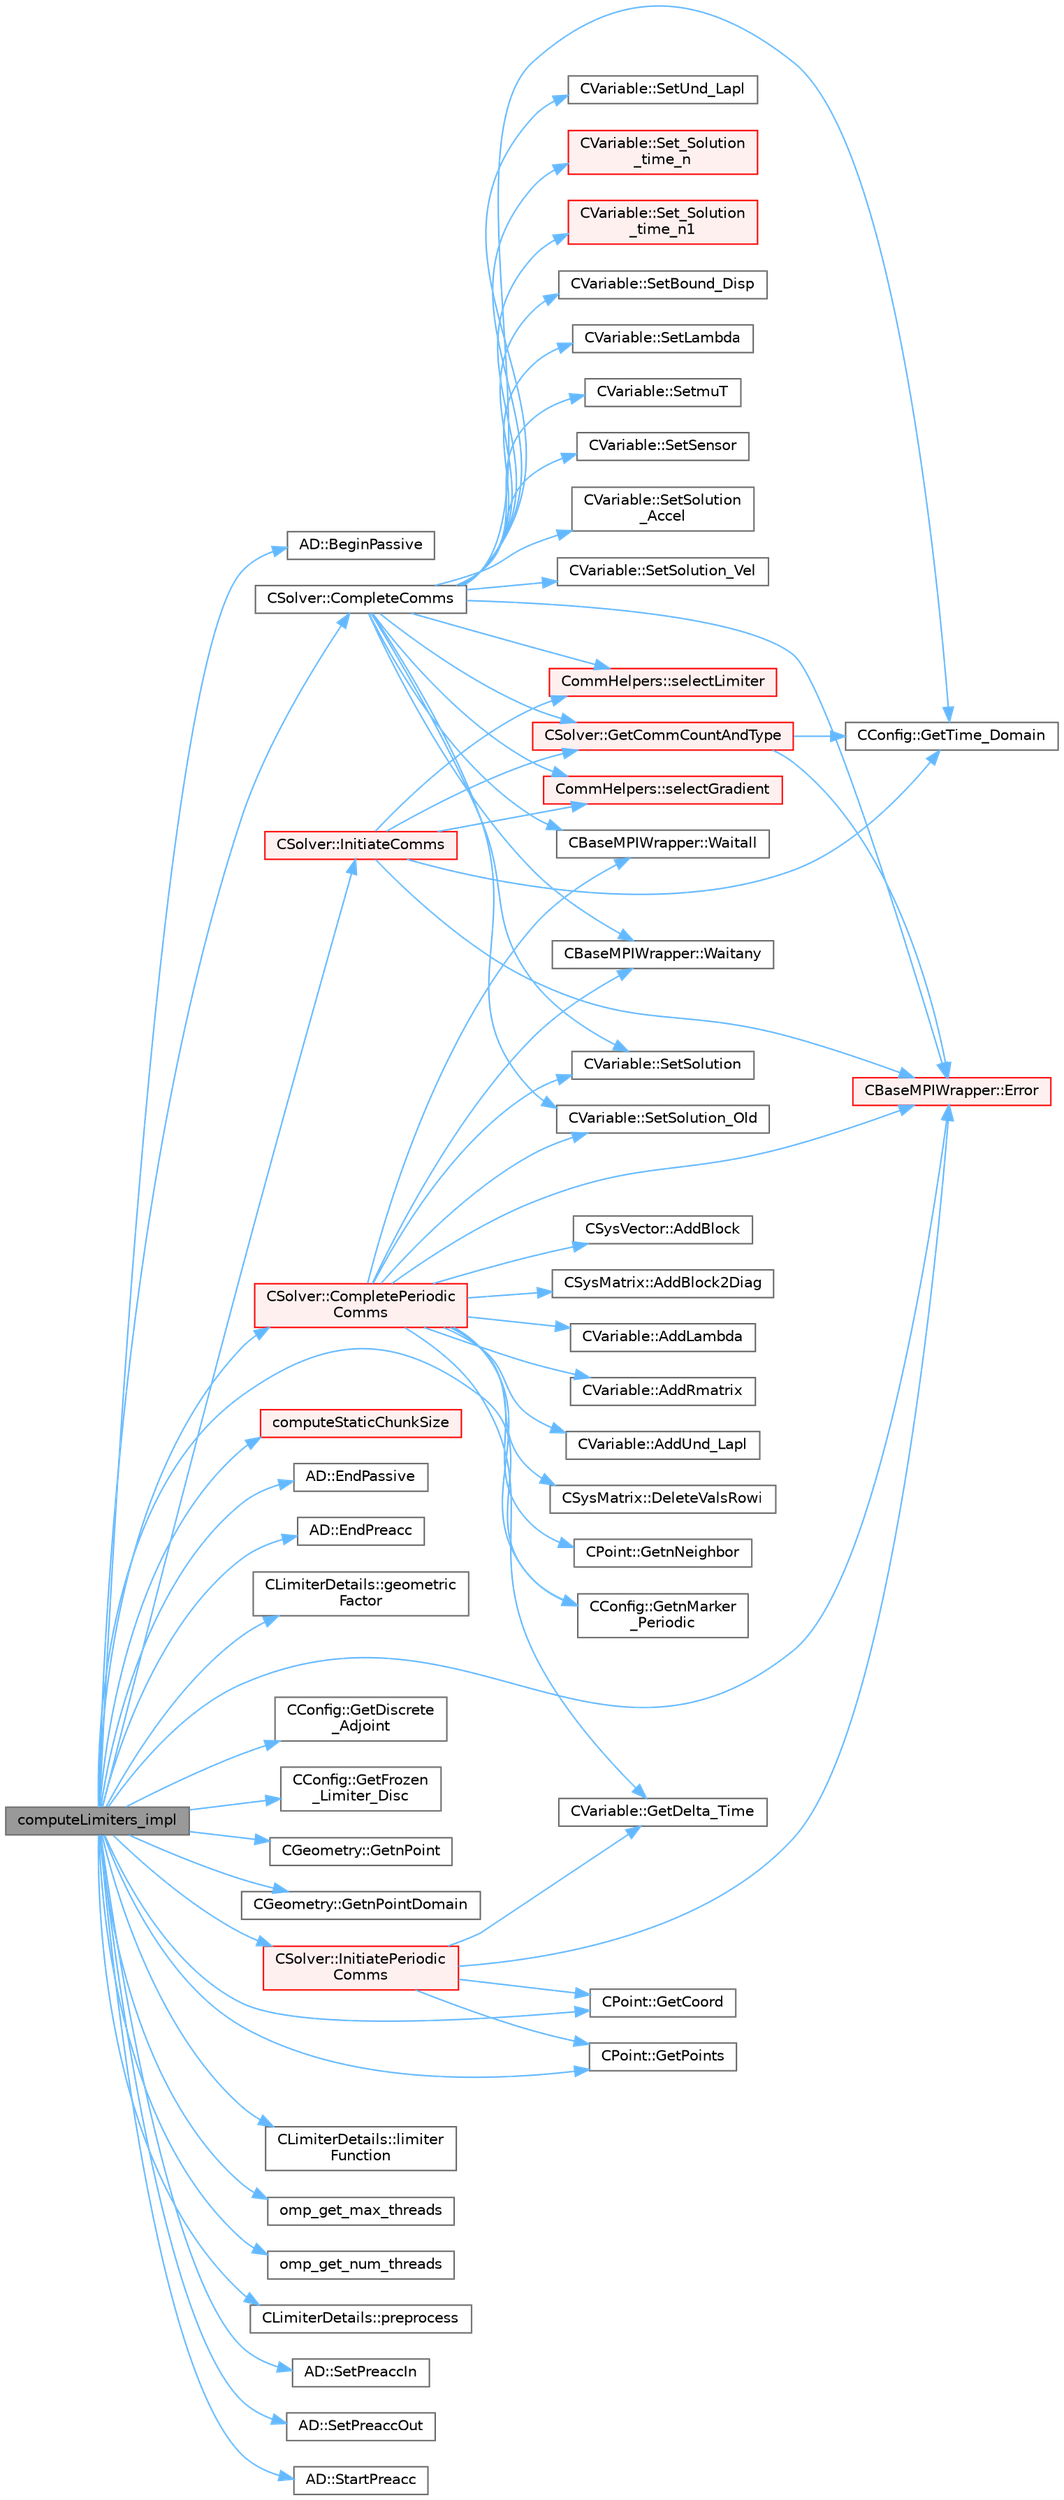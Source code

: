 digraph "computeLimiters_impl"
{
 // LATEX_PDF_SIZE
  bgcolor="transparent";
  edge [fontname=Helvetica,fontsize=10,labelfontname=Helvetica,labelfontsize=10];
  node [fontname=Helvetica,fontsize=10,shape=box,height=0.2,width=0.4];
  rankdir="LR";
  Node1 [id="Node000001",label="computeLimiters_impl",height=0.2,width=0.4,color="gray40", fillcolor="grey60", style="filled", fontcolor="black",tooltip="Generic limiter computation for methods based on one limiter value per point (as opposed to one per e..."];
  Node1 -> Node2 [id="edge1_Node000001_Node000002",color="steelblue1",style="solid",tooltip=" "];
  Node2 [id="Node000002",label="AD::BeginPassive",height=0.2,width=0.4,color="grey40", fillcolor="white", style="filled",URL="$namespaceAD.html#a17303e0b54570243d54732b02655f9a5",tooltip="Start a passive region, i.e. stop recording."];
  Node1 -> Node3 [id="edge2_Node000001_Node000003",color="steelblue1",style="solid",tooltip=" "];
  Node3 [id="Node000003",label="CSolver::CompleteComms",height=0.2,width=0.4,color="grey40", fillcolor="white", style="filled",URL="$classCSolver.html#a6891c839827efbebdcbf9a349f4da92c",tooltip="Routine to complete the set of non-blocking communications launched by InitiateComms() and unpacking ..."];
  Node3 -> Node4 [id="edge3_Node000003_Node000004",color="steelblue1",style="solid",tooltip=" "];
  Node4 [id="Node000004",label="CBaseMPIWrapper::Error",height=0.2,width=0.4,color="red", fillcolor="#FFF0F0", style="filled",URL="$classCBaseMPIWrapper.html#a04457c47629bda56704e6a8804833eeb",tooltip=" "];
  Node3 -> Node6 [id="edge4_Node000003_Node000006",color="steelblue1",style="solid",tooltip=" "];
  Node6 [id="Node000006",label="CSolver::GetCommCountAndType",height=0.2,width=0.4,color="red", fillcolor="#FFF0F0", style="filled",URL="$classCSolver.html#a56fdda7e77a14dfc70449ecef91336e7",tooltip="Helper function to define the type and number of variables per point for each communication type."];
  Node6 -> Node4 [id="edge5_Node000006_Node000004",color="steelblue1",style="solid",tooltip=" "];
  Node6 -> Node8 [id="edge6_Node000006_Node000008",color="steelblue1",style="solid",tooltip=" "];
  Node8 [id="Node000008",label="CConfig::GetTime_Domain",height=0.2,width=0.4,color="grey40", fillcolor="white", style="filled",URL="$classCConfig.html#a85d2e3cf43b77c63642c40c235b853f3",tooltip="Check if the multizone problem is solved for time domain."];
  Node3 -> Node8 [id="edge7_Node000003_Node000008",color="steelblue1",style="solid",tooltip=" "];
  Node3 -> Node9 [id="edge8_Node000003_Node000009",color="steelblue1",style="solid",tooltip=" "];
  Node9 [id="Node000009",label="CommHelpers::selectGradient",height=0.2,width=0.4,color="red", fillcolor="#FFF0F0", style="filled",URL="$namespaceCommHelpers.html#a691c54929c54c5e0b153a99f22217c8b",tooltip=" "];
  Node3 -> Node14 [id="edge9_Node000003_Node000014",color="steelblue1",style="solid",tooltip=" "];
  Node14 [id="Node000014",label="CommHelpers::selectLimiter",height=0.2,width=0.4,color="red", fillcolor="#FFF0F0", style="filled",URL="$namespaceCommHelpers.html#a88e9c22d59034b9b975cd978e1d99db1",tooltip=" "];
  Node3 -> Node18 [id="edge10_Node000003_Node000018",color="steelblue1",style="solid",tooltip=" "];
  Node18 [id="Node000018",label="CVariable::Set_Solution\l_time_n",height=0.2,width=0.4,color="red", fillcolor="#FFF0F0", style="filled",URL="$classCVariable.html#abf55f051089ec13d9c0422ed3389a9dc",tooltip="Set the variable solution at time n."];
  Node3 -> Node22 [id="edge11_Node000003_Node000022",color="steelblue1",style="solid",tooltip=" "];
  Node22 [id="Node000022",label="CVariable::Set_Solution\l_time_n1",height=0.2,width=0.4,color="red", fillcolor="#FFF0F0", style="filled",URL="$classCVariable.html#a527a337871bb37c3bb2df40c2b946884",tooltip="Set the variable solution at time n-1."];
  Node3 -> Node23 [id="edge12_Node000003_Node000023",color="steelblue1",style="solid",tooltip=" "];
  Node23 [id="Node000023",label="CVariable::SetBound_Disp",height=0.2,width=0.4,color="grey40", fillcolor="white", style="filled",URL="$classCVariable.html#a840431a0403b4bddd0a99dbfdf365795",tooltip="A virtual member. Set the boundary displacement."];
  Node3 -> Node24 [id="edge13_Node000003_Node000024",color="steelblue1",style="solid",tooltip=" "];
  Node24 [id="Node000024",label="CVariable::SetLambda",height=0.2,width=0.4,color="grey40", fillcolor="white", style="filled",URL="$classCVariable.html#afc0086076d62561f31a39f774c297428",tooltip="Set the value of the spectral radius."];
  Node3 -> Node25 [id="edge14_Node000003_Node000025",color="steelblue1",style="solid",tooltip=" "];
  Node25 [id="Node000025",label="CVariable::SetmuT",height=0.2,width=0.4,color="grey40", fillcolor="white", style="filled",URL="$classCVariable.html#a91256a1e927c5a529d853d0f127243de",tooltip="Set the value of the eddy viscosity."];
  Node3 -> Node26 [id="edge15_Node000003_Node000026",color="steelblue1",style="solid",tooltip=" "];
  Node26 [id="Node000026",label="CVariable::SetSensor",height=0.2,width=0.4,color="grey40", fillcolor="white", style="filled",URL="$classCVariable.html#a79ebe4ea3cc8eccd8b004256c5492a9e",tooltip="Set pressure sensor."];
  Node3 -> Node27 [id="edge16_Node000003_Node000027",color="steelblue1",style="solid",tooltip=" "];
  Node27 [id="Node000027",label="CVariable::SetSolution",height=0.2,width=0.4,color="grey40", fillcolor="white", style="filled",URL="$classCVariable.html#a22fbbd7bc6491672843000644a05c6a5",tooltip="Set the value of the solution, all variables."];
  Node3 -> Node28 [id="edge17_Node000003_Node000028",color="steelblue1",style="solid",tooltip=" "];
  Node28 [id="Node000028",label="CVariable::SetSolution\l_Accel",height=0.2,width=0.4,color="grey40", fillcolor="white", style="filled",URL="$classCVariable.html#af87029baec777039085fb1ff17ee9555",tooltip="Set the value of the acceleration (Structural Analysis)."];
  Node3 -> Node29 [id="edge18_Node000003_Node000029",color="steelblue1",style="solid",tooltip=" "];
  Node29 [id="Node000029",label="CVariable::SetSolution_Old",height=0.2,width=0.4,color="grey40", fillcolor="white", style="filled",URL="$classCVariable.html#a6ee4d8d450971204cc054a33d6473732",tooltip="Set the value of the old solution."];
  Node3 -> Node30 [id="edge19_Node000003_Node000030",color="steelblue1",style="solid",tooltip=" "];
  Node30 [id="Node000030",label="CVariable::SetSolution_Vel",height=0.2,width=0.4,color="grey40", fillcolor="white", style="filled",URL="$classCVariable.html#a5c1430d98acd399f1371f23e6fae053f",tooltip="Set the value of the velocity (Structural Analysis)."];
  Node3 -> Node31 [id="edge20_Node000003_Node000031",color="steelblue1",style="solid",tooltip=" "];
  Node31 [id="Node000031",label="CVariable::SetUnd_Lapl",height=0.2,width=0.4,color="grey40", fillcolor="white", style="filled",URL="$classCVariable.html#a70f0c6e3ddcf2fdcde3b90f217a0d4a3",tooltip="Set a value to the undivided laplacian."];
  Node3 -> Node32 [id="edge21_Node000003_Node000032",color="steelblue1",style="solid",tooltip=" "];
  Node32 [id="Node000032",label="CBaseMPIWrapper::Waitall",height=0.2,width=0.4,color="grey40", fillcolor="white", style="filled",URL="$classCBaseMPIWrapper.html#a01c02f8c0c799ccd15023f0c2c3cae27",tooltip=" "];
  Node3 -> Node33 [id="edge22_Node000003_Node000033",color="steelblue1",style="solid",tooltip=" "];
  Node33 [id="Node000033",label="CBaseMPIWrapper::Waitany",height=0.2,width=0.4,color="grey40", fillcolor="white", style="filled",URL="$classCBaseMPIWrapper.html#a5f4a1382f625fbbfb2c6224a87591825",tooltip=" "];
  Node1 -> Node34 [id="edge23_Node000001_Node000034",color="steelblue1",style="solid",tooltip=" "];
  Node34 [id="Node000034",label="CSolver::CompletePeriodic\lComms",height=0.2,width=0.4,color="red", fillcolor="#FFF0F0", style="filled",URL="$classCSolver.html#a6b9c3e0290bce84f14ad3fde8ffa8658",tooltip="Routine to complete the set of non-blocking periodic communications launched by InitiatePeriodicComms..."];
  Node34 -> Node35 [id="edge24_Node000034_Node000035",color="steelblue1",style="solid",tooltip=" "];
  Node35 [id="Node000035",label="CSysVector::AddBlock",height=0.2,width=0.4,color="grey40", fillcolor="white", style="filled",URL="$classCSysVector.html#aa463275cba394503a9778529fdaa4494",tooltip="Add \"block\" to the vector, see SetBlock."];
  Node34 -> Node36 [id="edge25_Node000034_Node000036",color="steelblue1",style="solid",tooltip=" "];
  Node36 [id="Node000036",label="CSysMatrix::AddBlock2Diag",height=0.2,width=0.4,color="grey40", fillcolor="white", style="filled",URL="$classCSysMatrix.html#a5a4ef7eeb7f009450f575660108ed7be",tooltip="Non overwrite version of SetBlock2Diag, also with scaling."];
  Node34 -> Node37 [id="edge26_Node000034_Node000037",color="steelblue1",style="solid",tooltip=" "];
  Node37 [id="Node000037",label="CVariable::AddLambda",height=0.2,width=0.4,color="grey40", fillcolor="white", style="filled",URL="$classCVariable.html#a90383034bdbbf6b9230ecb27b043374f",tooltip="Add the value of the spectral radius."];
  Node34 -> Node38 [id="edge27_Node000034_Node000038",color="steelblue1",style="solid",tooltip=" "];
  Node38 [id="Node000038",label="CVariable::AddRmatrix",height=0.2,width=0.4,color="grey40", fillcolor="white", style="filled",URL="$classCVariable.html#ad20c6c9494cc08a50403cea1a4b65795",tooltip="Add value to the Rmatrix for least squares gradient calculations."];
  Node34 -> Node39 [id="edge28_Node000034_Node000039",color="steelblue1",style="solid",tooltip=" "];
  Node39 [id="Node000039",label="CVariable::AddUnd_Lapl",height=0.2,width=0.4,color="grey40", fillcolor="white", style="filled",URL="$classCVariable.html#a1a920f04028a1c5ae487550cef89920a",tooltip="Increment the value of the undivided laplacian of the solution."];
  Node34 -> Node40 [id="edge29_Node000034_Node000040",color="steelblue1",style="solid",tooltip=" "];
  Node40 [id="Node000040",label="CSysMatrix::DeleteValsRowi",height=0.2,width=0.4,color="grey40", fillcolor="white", style="filled",URL="$classCSysMatrix.html#a9473b0224c9b9a2749571db0bbd22a70",tooltip="Deletes the values of the row i of the sparse matrix."];
  Node34 -> Node4 [id="edge30_Node000034_Node000004",color="steelblue1",style="solid",tooltip=" "];
  Node34 -> Node41 [id="edge31_Node000034_Node000041",color="steelblue1",style="solid",tooltip=" "];
  Node41 [id="Node000041",label="CVariable::GetDelta_Time",height=0.2,width=0.4,color="grey40", fillcolor="white", style="filled",URL="$classCVariable.html#aef3ea2cd0a87d55835bb2bd332678489",tooltip="Get the value of the time step."];
  Node34 -> Node42 [id="edge32_Node000034_Node000042",color="steelblue1",style="solid",tooltip=" "];
  Node42 [id="Node000042",label="CConfig::GetnMarker\l_Periodic",height=0.2,width=0.4,color="grey40", fillcolor="white", style="filled",URL="$classCConfig.html#a8d41ac571359049bbdc4b7927e7c328a",tooltip="Get the total number of periodic markers."];
  Node34 -> Node43 [id="edge33_Node000034_Node000043",color="steelblue1",style="solid",tooltip=" "];
  Node43 [id="Node000043",label="CPoint::GetnNeighbor",height=0.2,width=0.4,color="grey40", fillcolor="white", style="filled",URL="$classCPoint.html#a49aa3858a7980bdf135f30d835bfebe9",tooltip="Get the number of neighbor of a point."];
  Node34 -> Node27 [id="edge34_Node000034_Node000027",color="steelblue1",style="solid",tooltip=" "];
  Node34 -> Node29 [id="edge35_Node000034_Node000029",color="steelblue1",style="solid",tooltip=" "];
  Node34 -> Node32 [id="edge36_Node000034_Node000032",color="steelblue1",style="solid",tooltip=" "];
  Node34 -> Node33 [id="edge37_Node000034_Node000033",color="steelblue1",style="solid",tooltip=" "];
  Node1 -> Node53 [id="edge38_Node000001_Node000053",color="steelblue1",style="solid",tooltip=" "];
  Node53 [id="Node000053",label="computeStaticChunkSize",height=0.2,width=0.4,color="red", fillcolor="#FFF0F0", style="filled",URL="$omp__structure_8hpp.html#a6a308c63005823370a2ffd6a82f3868f",tooltip="Compute a chunk size based on totalWork and number of threads such that all threads get the same numb..."];
  Node1 -> Node55 [id="edge39_Node000001_Node000055",color="steelblue1",style="solid",tooltip=" "];
  Node55 [id="Node000055",label="AD::EndPassive",height=0.2,width=0.4,color="grey40", fillcolor="white", style="filled",URL="$namespaceAD.html#af5a5809a923faf03119828c329bc2db7",tooltip="End a passive region, i.e. start recording if we were recording before."];
  Node1 -> Node56 [id="edge40_Node000001_Node000056",color="steelblue1",style="solid",tooltip=" "];
  Node56 [id="Node000056",label="AD::EndPreacc",height=0.2,width=0.4,color="grey40", fillcolor="white", style="filled",URL="$namespaceAD.html#a309d057a92faa60a3a760254678ec9ea",tooltip="Ends a preaccumulation section and computes the local Jacobi matrix of a code section using the varia..."];
  Node1 -> Node4 [id="edge41_Node000001_Node000004",color="steelblue1",style="solid",tooltip=" "];
  Node1 -> Node57 [id="edge42_Node000001_Node000057",color="steelblue1",style="solid",tooltip=" "];
  Node57 [id="Node000057",label="CLimiterDetails::geometric\lFactor",height=0.2,width=0.4,color="grey40", fillcolor="white", style="filled",URL="$structCLimiterDetails.html#a52b3b86e46952f722bc4d847b3fb6c4a",tooltip="Geometric modifier (e.g. increase limiting near sharp edges)."];
  Node1 -> Node58 [id="edge43_Node000001_Node000058",color="steelblue1",style="solid",tooltip=" "];
  Node58 [id="Node000058",label="CPoint::GetCoord",height=0.2,width=0.4,color="grey40", fillcolor="white", style="filled",URL="$classCPoint.html#ab16c29dd03911529cd73bf467c313179",tooltip="Get the coordinates dor the control volume."];
  Node1 -> Node59 [id="edge44_Node000001_Node000059",color="steelblue1",style="solid",tooltip=" "];
  Node59 [id="Node000059",label="CConfig::GetDiscrete\l_Adjoint",height=0.2,width=0.4,color="grey40", fillcolor="white", style="filled",URL="$classCConfig.html#ab3928c4e6debcf50dcd0d38985f6980c",tooltip="Get the indicator whether we are solving an discrete adjoint problem."];
  Node1 -> Node60 [id="edge45_Node000001_Node000060",color="steelblue1",style="solid",tooltip=" "];
  Node60 [id="Node000060",label="CConfig::GetFrozen\l_Limiter_Disc",height=0.2,width=0.4,color="grey40", fillcolor="white", style="filled",URL="$classCConfig.html#a25a5ba672ce9e9f9c5af625199b7daa6",tooltip="Provides information about the way in which the limiter will be treated by the disc...."];
  Node1 -> Node42 [id="edge46_Node000001_Node000042",color="steelblue1",style="solid",tooltip=" "];
  Node1 -> Node61 [id="edge47_Node000001_Node000061",color="steelblue1",style="solid",tooltip=" "];
  Node61 [id="Node000061",label="CGeometry::GetnPoint",height=0.2,width=0.4,color="grey40", fillcolor="white", style="filled",URL="$classCGeometry.html#a275fb07cd99ab79d7a04b4862280169d",tooltip="Get number of points."];
  Node1 -> Node62 [id="edge48_Node000001_Node000062",color="steelblue1",style="solid",tooltip=" "];
  Node62 [id="Node000062",label="CGeometry::GetnPointDomain",height=0.2,width=0.4,color="grey40", fillcolor="white", style="filled",URL="$classCGeometry.html#ac84179060bbac1fe5e856ea3da850b6e",tooltip="Get number of real points (that belong to the domain)."];
  Node1 -> Node63 [id="edge49_Node000001_Node000063",color="steelblue1",style="solid",tooltip=" "];
  Node63 [id="Node000063",label="CPoint::GetPoints",height=0.2,width=0.4,color="grey40", fillcolor="white", style="filled",URL="$classCPoint.html#a28c574d1577404bc70199351c1c9c358",tooltip="Get the entire point adjacency information in compressed format (CSR)."];
  Node1 -> Node64 [id="edge50_Node000001_Node000064",color="steelblue1",style="solid",tooltip=" "];
  Node64 [id="Node000064",label="CSolver::InitiateComms",height=0.2,width=0.4,color="red", fillcolor="#FFF0F0", style="filled",URL="$classCSolver.html#a7c5c26e7f006b4bb7e93582d839cf09d",tooltip="Routine to load a solver quantity into the data structures for MPI point-to-point communication and t..."];
  Node64 -> Node4 [id="edge51_Node000064_Node000004",color="steelblue1",style="solid",tooltip=" "];
  Node64 -> Node6 [id="edge52_Node000064_Node000006",color="steelblue1",style="solid",tooltip=" "];
  Node64 -> Node8 [id="edge53_Node000064_Node000008",color="steelblue1",style="solid",tooltip=" "];
  Node64 -> Node9 [id="edge54_Node000064_Node000009",color="steelblue1",style="solid",tooltip=" "];
  Node64 -> Node14 [id="edge55_Node000064_Node000014",color="steelblue1",style="solid",tooltip=" "];
  Node1 -> Node82 [id="edge56_Node000001_Node000082",color="steelblue1",style="solid",tooltip=" "];
  Node82 [id="Node000082",label="CSolver::InitiatePeriodic\lComms",height=0.2,width=0.4,color="red", fillcolor="#FFF0F0", style="filled",URL="$classCSolver.html#a1a6e3eee698f471925178d422a0c3724",tooltip="Routine to load a solver quantity into the data structures for MPI periodic communication and to laun..."];
  Node82 -> Node4 [id="edge57_Node000082_Node000004",color="steelblue1",style="solid",tooltip=" "];
  Node82 -> Node58 [id="edge58_Node000082_Node000058",color="steelblue1",style="solid",tooltip=" "];
  Node82 -> Node41 [id="edge59_Node000082_Node000041",color="steelblue1",style="solid",tooltip=" "];
  Node82 -> Node63 [id="edge60_Node000082_Node000063",color="steelblue1",style="solid",tooltip=" "];
  Node1 -> Node108 [id="edge61_Node000001_Node000108",color="steelblue1",style="solid",tooltip=" "];
  Node108 [id="Node000108",label="CLimiterDetails::limiter\lFunction",height=0.2,width=0.4,color="grey40", fillcolor="white", style="filled",URL="$structCLimiterDetails.html#aeff9c651f7c72e0cd16bf0d5d71403e6",tooltip="Smooth (usually) function of the maximum/minimum (positive/negative) gradient projections onto the ed..."];
  Node1 -> Node109 [id="edge62_Node000001_Node000109",color="steelblue1",style="solid",tooltip=" "];
  Node109 [id="Node000109",label="omp_get_max_threads",height=0.2,width=0.4,color="grey40", fillcolor="white", style="filled",URL="$omp__structure_8hpp.html#a2f7befecc7b1a4eaade8d81fa6524225",tooltip="Maximum number of threads available."];
  Node1 -> Node110 [id="edge63_Node000001_Node000110",color="steelblue1",style="solid",tooltip=" "];
  Node110 [id="Node000110",label="omp_get_num_threads",height=0.2,width=0.4,color="grey40", fillcolor="white", style="filled",URL="$omp__structure_8hpp.html#a15e588e219ac407d67b02755aab67506",tooltip="Number of threads in current team."];
  Node1 -> Node111 [id="edge64_Node000001_Node000111",color="steelblue1",style="solid",tooltip=" "];
  Node111 [id="Node000111",label="CLimiterDetails::preprocess",height=0.2,width=0.4,color="grey40", fillcolor="white", style="filled",URL="$structCLimiterDetails.html#a8bcd1c1f478a455576e159a1673cd8b8",tooltip="Compute any global value that may be needed by the other functions."];
  Node1 -> Node112 [id="edge65_Node000001_Node000112",color="steelblue1",style="solid",tooltip=" "];
  Node112 [id="Node000112",label="AD::SetPreaccIn",height=0.2,width=0.4,color="grey40", fillcolor="white", style="filled",URL="$namespaceAD.html#aa163589c94af6ddfdbcf901ecc76ac77",tooltip="Sets the scalar inputs of a preaccumulation section."];
  Node1 -> Node113 [id="edge66_Node000001_Node000113",color="steelblue1",style="solid",tooltip=" "];
  Node113 [id="Node000113",label="AD::SetPreaccOut",height=0.2,width=0.4,color="grey40", fillcolor="white", style="filled",URL="$namespaceAD.html#a96f26aa5f6909173e990e03b864fec33",tooltip="Sets the scalar outputs of a preaccumulation section."];
  Node1 -> Node114 [id="edge67_Node000001_Node000114",color="steelblue1",style="solid",tooltip=" "];
  Node114 [id="Node000114",label="AD::StartPreacc",height=0.2,width=0.4,color="grey40", fillcolor="white", style="filled",URL="$namespaceAD.html#a2a1e9c4b109fd751e84132c9495de3ff",tooltip="Starts a new preaccumulation section and sets the input variables."];
}
